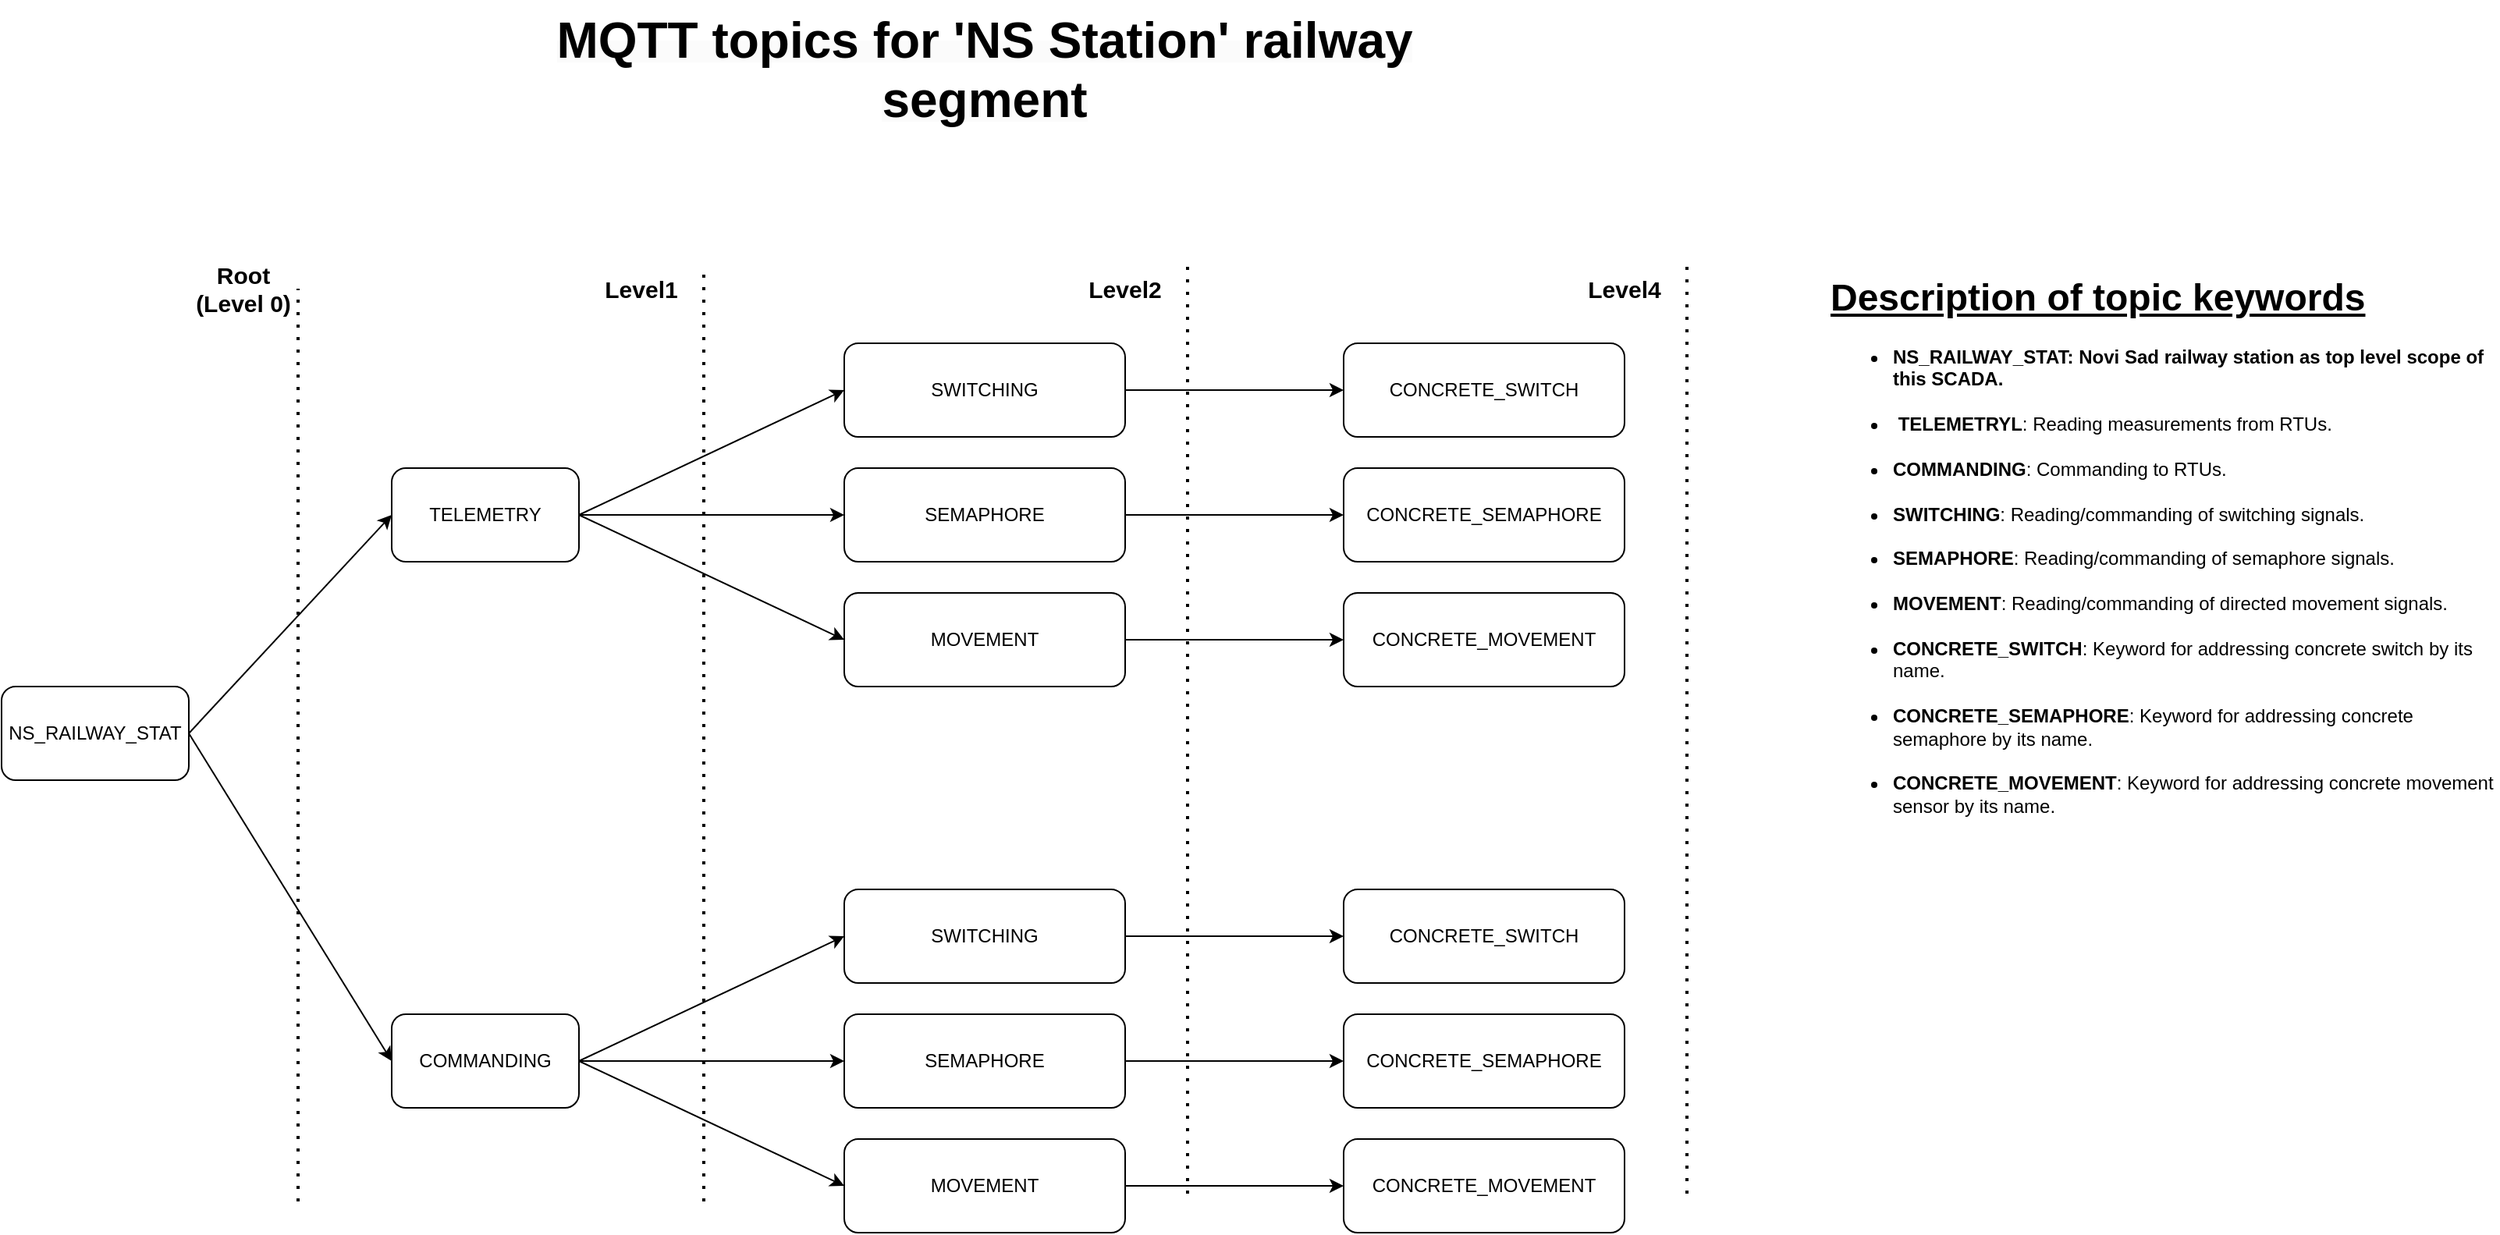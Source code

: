 <mxfile version="24.0.6" type="device">
  <diagram name="Page-1" id="10a91c8b-09ff-31b1-d368-03940ed4cc9e">
    <mxGraphModel dx="2534" dy="1630" grid="1" gridSize="10" guides="1" tooltips="1" connect="1" arrows="1" fold="1" page="1" pageScale="1" pageWidth="1100" pageHeight="850" background="none" math="0" shadow="0">
      <root>
        <mxCell id="0" />
        <mxCell id="1" parent="0" />
        <mxCell id="75kIoUKkKSt9GkYsUsVq-1" value="TELEMETRY" style="rounded=1;whiteSpace=wrap;html=1;" vertex="1" parent="1">
          <mxGeometry x="60" y="170" width="120" height="60" as="geometry" />
        </mxCell>
        <mxCell id="75kIoUKkKSt9GkYsUsVq-2" value="COMMANDING" style="rounded=1;whiteSpace=wrap;html=1;" vertex="1" parent="1">
          <mxGeometry x="60" y="520" width="120" height="60" as="geometry" />
        </mxCell>
        <mxCell id="75kIoUKkKSt9GkYsUsVq-42" style="edgeStyle=orthogonalEdgeStyle;rounded=0;orthogonalLoop=1;jettySize=auto;html=1;entryX=0;entryY=0.5;entryDx=0;entryDy=0;" edge="1" parent="1" source="75kIoUKkKSt9GkYsUsVq-3" target="75kIoUKkKSt9GkYsUsVq-35">
          <mxGeometry relative="1" as="geometry" />
        </mxCell>
        <mxCell id="75kIoUKkKSt9GkYsUsVq-3" value="SWITCHING" style="rounded=1;whiteSpace=wrap;html=1;" vertex="1" parent="1">
          <mxGeometry x="350" y="90" width="180" height="60" as="geometry" />
        </mxCell>
        <mxCell id="75kIoUKkKSt9GkYsUsVq-43" style="edgeStyle=orthogonalEdgeStyle;rounded=0;orthogonalLoop=1;jettySize=auto;html=1;entryX=0;entryY=0.5;entryDx=0;entryDy=0;" edge="1" parent="1" source="75kIoUKkKSt9GkYsUsVq-4" target="75kIoUKkKSt9GkYsUsVq-36">
          <mxGeometry relative="1" as="geometry" />
        </mxCell>
        <mxCell id="75kIoUKkKSt9GkYsUsVq-4" value="SEMAPHORE" style="rounded=1;whiteSpace=wrap;html=1;" vertex="1" parent="1">
          <mxGeometry x="350" y="170" width="180" height="60" as="geometry" />
        </mxCell>
        <mxCell id="75kIoUKkKSt9GkYsUsVq-44" style="edgeStyle=orthogonalEdgeStyle;rounded=0;orthogonalLoop=1;jettySize=auto;html=1;" edge="1" parent="1" source="75kIoUKkKSt9GkYsUsVq-5" target="75kIoUKkKSt9GkYsUsVq-37">
          <mxGeometry relative="1" as="geometry" />
        </mxCell>
        <mxCell id="75kIoUKkKSt9GkYsUsVq-5" value="MOVEMENT" style="rounded=1;whiteSpace=wrap;html=1;" vertex="1" parent="1">
          <mxGeometry x="350" y="250" width="180" height="60" as="geometry" />
        </mxCell>
        <mxCell id="75kIoUKkKSt9GkYsUsVq-7" value="" style="endArrow=classic;html=1;rounded=0;exitX=1;exitY=0.5;exitDx=0;exitDy=0;entryX=0;entryY=0.5;entryDx=0;entryDy=0;" edge="1" parent="1" source="75kIoUKkKSt9GkYsUsVq-1" target="75kIoUKkKSt9GkYsUsVq-3">
          <mxGeometry width="50" height="50" relative="1" as="geometry">
            <mxPoint x="270" y="240" as="sourcePoint" />
            <mxPoint x="320" y="190" as="targetPoint" />
          </mxGeometry>
        </mxCell>
        <mxCell id="75kIoUKkKSt9GkYsUsVq-8" value="" style="endArrow=classic;html=1;rounded=0;exitX=1;exitY=0.5;exitDx=0;exitDy=0;entryX=0;entryY=0.5;entryDx=0;entryDy=0;" edge="1" parent="1" source="75kIoUKkKSt9GkYsUsVq-1" target="75kIoUKkKSt9GkYsUsVq-4">
          <mxGeometry width="50" height="50" relative="1" as="geometry">
            <mxPoint x="350" y="450" as="sourcePoint" />
            <mxPoint x="400" y="400" as="targetPoint" />
          </mxGeometry>
        </mxCell>
        <mxCell id="75kIoUKkKSt9GkYsUsVq-9" value="" style="endArrow=classic;html=1;rounded=0;exitX=1;exitY=0.5;exitDx=0;exitDy=0;entryX=0;entryY=0.5;entryDx=0;entryDy=0;" edge="1" parent="1" source="75kIoUKkKSt9GkYsUsVq-1" target="75kIoUKkKSt9GkYsUsVq-5">
          <mxGeometry width="50" height="50" relative="1" as="geometry">
            <mxPoint x="350" y="440" as="sourcePoint" />
            <mxPoint x="400" y="390" as="targetPoint" />
          </mxGeometry>
        </mxCell>
        <mxCell id="75kIoUKkKSt9GkYsUsVq-12" value="" style="endArrow=none;dashed=1;html=1;dashPattern=1 3;strokeWidth=2;rounded=0;" edge="1" parent="1">
          <mxGeometry width="50" height="50" relative="1" as="geometry">
            <mxPoint x="260" y="640" as="sourcePoint" />
            <mxPoint x="260" y="40" as="targetPoint" />
          </mxGeometry>
        </mxCell>
        <mxCell id="75kIoUKkKSt9GkYsUsVq-14" value="NS_RAILWAY_STAT" style="rounded=1;whiteSpace=wrap;html=1;" vertex="1" parent="1">
          <mxGeometry x="-190" y="310" width="120" height="60" as="geometry" />
        </mxCell>
        <mxCell id="75kIoUKkKSt9GkYsUsVq-15" value="" style="endArrow=none;dashed=1;html=1;dashPattern=1 3;strokeWidth=2;rounded=0;entryX=1;entryY=0.5;entryDx=0;entryDy=0;" edge="1" parent="1" target="75kIoUKkKSt9GkYsUsVq-17">
          <mxGeometry width="50" height="50" relative="1" as="geometry">
            <mxPoint y="640" as="sourcePoint" />
            <mxPoint x="-1" y="10" as="targetPoint" />
          </mxGeometry>
        </mxCell>
        <mxCell id="75kIoUKkKSt9GkYsUsVq-17" value="&lt;b&gt;&lt;font style=&quot;font-size: 15px;&quot;&gt;Root (Level 0)&lt;/font&gt;&lt;/b&gt;" style="text;html=1;align=center;verticalAlign=middle;whiteSpace=wrap;rounded=0;" vertex="1" parent="1">
          <mxGeometry x="-70" y="40" width="70" height="30" as="geometry" />
        </mxCell>
        <mxCell id="75kIoUKkKSt9GkYsUsVq-19" value="" style="endArrow=classic;html=1;rounded=0;exitX=1;exitY=0.5;exitDx=0;exitDy=0;entryX=0;entryY=0.5;entryDx=0;entryDy=0;" edge="1" parent="1" source="75kIoUKkKSt9GkYsUsVq-14" target="75kIoUKkKSt9GkYsUsVq-1">
          <mxGeometry width="50" height="50" relative="1" as="geometry">
            <mxPoint x="-60" y="350" as="sourcePoint" />
            <mxPoint x="110" y="270" as="targetPoint" />
          </mxGeometry>
        </mxCell>
        <mxCell id="75kIoUKkKSt9GkYsUsVq-20" value="" style="endArrow=classic;html=1;rounded=0;exitX=1;exitY=0.5;exitDx=0;exitDy=0;entryX=0;entryY=0.5;entryDx=0;entryDy=0;" edge="1" parent="1" source="75kIoUKkKSt9GkYsUsVq-14" target="75kIoUKkKSt9GkYsUsVq-2">
          <mxGeometry width="50" height="50" relative="1" as="geometry">
            <mxPoint x="-60" y="350" as="sourcePoint" />
            <mxPoint x="70" y="210" as="targetPoint" />
          </mxGeometry>
        </mxCell>
        <mxCell id="75kIoUKkKSt9GkYsUsVq-21" value="&lt;b&gt;&lt;font style=&quot;font-size: 15px;&quot;&gt;Level1&lt;/font&gt;&lt;/b&gt;" style="text;html=1;align=center;verticalAlign=middle;whiteSpace=wrap;rounded=0;" vertex="1" parent="1">
          <mxGeometry x="190" y="40" width="60" height="30" as="geometry" />
        </mxCell>
        <mxCell id="75kIoUKkKSt9GkYsUsVq-22" value="" style="endArrow=none;dashed=1;html=1;dashPattern=1 3;strokeWidth=2;rounded=0;" edge="1" parent="1">
          <mxGeometry width="50" height="50" relative="1" as="geometry">
            <mxPoint x="570" y="635" as="sourcePoint" />
            <mxPoint x="570" y="40" as="targetPoint" />
          </mxGeometry>
        </mxCell>
        <mxCell id="75kIoUKkKSt9GkYsUsVq-23" value="&lt;b&gt;&lt;font style=&quot;font-size: 15px;&quot;&gt;Level2&lt;/font&gt;&lt;/b&gt;" style="text;html=1;align=center;verticalAlign=middle;whiteSpace=wrap;rounded=0;" vertex="1" parent="1">
          <mxGeometry x="500" y="40" width="60" height="30" as="geometry" />
        </mxCell>
        <mxCell id="75kIoUKkKSt9GkYsUsVq-35" value="CONCRETE_SWITCH" style="rounded=1;whiteSpace=wrap;html=1;" vertex="1" parent="1">
          <mxGeometry x="670" y="90" width="180" height="60" as="geometry" />
        </mxCell>
        <mxCell id="75kIoUKkKSt9GkYsUsVq-36" value="CONCRETE_SEMAPHORE" style="rounded=1;whiteSpace=wrap;html=1;" vertex="1" parent="1">
          <mxGeometry x="670" y="170" width="180" height="60" as="geometry" />
        </mxCell>
        <mxCell id="75kIoUKkKSt9GkYsUsVq-37" value="CONCRETE_MOVEMENT" style="rounded=1;whiteSpace=wrap;html=1;" vertex="1" parent="1">
          <mxGeometry x="670" y="250" width="180" height="60" as="geometry" />
        </mxCell>
        <mxCell id="75kIoUKkKSt9GkYsUsVq-45" style="edgeStyle=orthogonalEdgeStyle;rounded=0;orthogonalLoop=1;jettySize=auto;html=1;entryX=0;entryY=0.5;entryDx=0;entryDy=0;" edge="1" parent="1" source="75kIoUKkKSt9GkYsUsVq-46" target="75kIoUKkKSt9GkYsUsVq-51">
          <mxGeometry relative="1" as="geometry" />
        </mxCell>
        <mxCell id="75kIoUKkKSt9GkYsUsVq-46" value="SWITCHING" style="rounded=1;whiteSpace=wrap;html=1;" vertex="1" parent="1">
          <mxGeometry x="350" y="440" width="180" height="60" as="geometry" />
        </mxCell>
        <mxCell id="75kIoUKkKSt9GkYsUsVq-47" style="edgeStyle=orthogonalEdgeStyle;rounded=0;orthogonalLoop=1;jettySize=auto;html=1;entryX=0;entryY=0.5;entryDx=0;entryDy=0;" edge="1" parent="1" source="75kIoUKkKSt9GkYsUsVq-48" target="75kIoUKkKSt9GkYsUsVq-52">
          <mxGeometry relative="1" as="geometry" />
        </mxCell>
        <mxCell id="75kIoUKkKSt9GkYsUsVq-48" value="SEMAPHORE" style="rounded=1;whiteSpace=wrap;html=1;" vertex="1" parent="1">
          <mxGeometry x="350" y="520" width="180" height="60" as="geometry" />
        </mxCell>
        <mxCell id="75kIoUKkKSt9GkYsUsVq-49" style="edgeStyle=orthogonalEdgeStyle;rounded=0;orthogonalLoop=1;jettySize=auto;html=1;" edge="1" parent="1" source="75kIoUKkKSt9GkYsUsVq-50" target="75kIoUKkKSt9GkYsUsVq-53">
          <mxGeometry relative="1" as="geometry" />
        </mxCell>
        <mxCell id="75kIoUKkKSt9GkYsUsVq-50" value="MOVEMENT" style="rounded=1;whiteSpace=wrap;html=1;" vertex="1" parent="1">
          <mxGeometry x="350" y="600" width="180" height="60" as="geometry" />
        </mxCell>
        <mxCell id="75kIoUKkKSt9GkYsUsVq-51" value="CONCRETE_SWITCH" style="rounded=1;whiteSpace=wrap;html=1;" vertex="1" parent="1">
          <mxGeometry x="670" y="440" width="180" height="60" as="geometry" />
        </mxCell>
        <mxCell id="75kIoUKkKSt9GkYsUsVq-52" value="CONCRETE_SEMAPHORE" style="rounded=1;whiteSpace=wrap;html=1;" vertex="1" parent="1">
          <mxGeometry x="670" y="520" width="180" height="60" as="geometry" />
        </mxCell>
        <mxCell id="75kIoUKkKSt9GkYsUsVq-53" value="CONCRETE_MOVEMENT" style="rounded=1;whiteSpace=wrap;html=1;" vertex="1" parent="1">
          <mxGeometry x="670" y="600" width="180" height="60" as="geometry" />
        </mxCell>
        <mxCell id="75kIoUKkKSt9GkYsUsVq-54" value="" style="endArrow=classic;html=1;rounded=0;exitX=1;exitY=0.5;exitDx=0;exitDy=0;entryX=0;entryY=0.5;entryDx=0;entryDy=0;" edge="1" parent="1">
          <mxGeometry width="50" height="50" relative="1" as="geometry">
            <mxPoint x="180" y="550" as="sourcePoint" />
            <mxPoint x="350" y="470" as="targetPoint" />
          </mxGeometry>
        </mxCell>
        <mxCell id="75kIoUKkKSt9GkYsUsVq-55" value="" style="endArrow=classic;html=1;rounded=0;exitX=1;exitY=0.5;exitDx=0;exitDy=0;entryX=0;entryY=0.5;entryDx=0;entryDy=0;" edge="1" parent="1">
          <mxGeometry width="50" height="50" relative="1" as="geometry">
            <mxPoint x="180" y="550" as="sourcePoint" />
            <mxPoint x="350" y="550" as="targetPoint" />
          </mxGeometry>
        </mxCell>
        <mxCell id="75kIoUKkKSt9GkYsUsVq-56" value="" style="endArrow=classic;html=1;rounded=0;exitX=1;exitY=0.5;exitDx=0;exitDy=0;entryX=0;entryY=0.5;entryDx=0;entryDy=0;" edge="1" parent="1">
          <mxGeometry width="50" height="50" relative="1" as="geometry">
            <mxPoint x="180" y="550" as="sourcePoint" />
            <mxPoint x="350" y="630" as="targetPoint" />
          </mxGeometry>
        </mxCell>
        <mxCell id="75kIoUKkKSt9GkYsUsVq-57" value="" style="endArrow=none;dashed=1;html=1;dashPattern=1 3;strokeWidth=2;rounded=0;" edge="1" parent="1">
          <mxGeometry width="50" height="50" relative="1" as="geometry">
            <mxPoint x="890" y="635" as="sourcePoint" />
            <mxPoint x="890" y="40" as="targetPoint" />
          </mxGeometry>
        </mxCell>
        <mxCell id="75kIoUKkKSt9GkYsUsVq-58" value="&lt;b&gt;&lt;font style=&quot;font-size: 15px;&quot;&gt;Level4&lt;/font&gt;&lt;/b&gt;" style="text;html=1;align=center;verticalAlign=middle;whiteSpace=wrap;rounded=0;" vertex="1" parent="1">
          <mxGeometry x="820" y="40" width="60" height="30" as="geometry" />
        </mxCell>
        <mxCell id="75kIoUKkKSt9GkYsUsVq-59" value="&lt;b style=&quot;color: rgb(0, 0, 0); font-family: Helvetica; font-style: normal; font-variant-ligatures: normal; font-variant-caps: normal; letter-spacing: normal; orphans: 2; text-indent: 0px; text-transform: none; widows: 2; word-spacing: 0px; -webkit-text-stroke-width: 0px; white-space: normal; background-color: rgb(251, 251, 251); text-decoration-thickness: initial; text-decoration-style: initial; text-decoration-color: initial;&quot;&gt;&lt;font style=&quot;font-size: 32px;&quot;&gt;MQTT topics for &#39;NS Station&#39; railway segment&lt;/font&gt;&lt;/b&gt;" style="text;whiteSpace=wrap;html=1;align=center;" vertex="1" parent="1">
          <mxGeometry x="160" y="-130" width="560" height="120" as="geometry" />
        </mxCell>
        <mxCell id="75kIoUKkKSt9GkYsUsVq-65" value="&lt;h1 style=&quot;margin-top: 0px;&quot;&gt;&lt;u style=&quot;&quot;&gt;Description of topic keywords&lt;/u&gt;&lt;/h1&gt;&lt;p style=&quot;font-size: 14px;&quot;&gt;&lt;/p&gt;&lt;ul&gt;&lt;li&gt;&lt;span style=&quot;font-size: 12px; text-align: center;&quot;&gt;&lt;b&gt;NS_RAILWAY_STAT: Novi Sad railway station as top level scope of this SCADA.&lt;br&gt;&lt;br&gt;&lt;/b&gt;&lt;/span&gt;&lt;/li&gt;&lt;li&gt;&lt;span style=&quot;font-size: 12px; text-align: center;&quot;&gt;&lt;b&gt;&amp;nbsp;&lt;/b&gt;&lt;/span&gt;&lt;b&gt;TELEMETRYL&lt;/b&gt;: Reading measurements from RTUs.&lt;br&gt;&lt;br&gt;&lt;/li&gt;&lt;li&gt;&lt;span style=&quot;text-align: center;&quot;&gt;&lt;b&gt;COMMANDING&lt;/b&gt;:&amp;nbsp;Commanding to RTUs.&lt;br&gt;&lt;/span&gt;&lt;br&gt;&lt;/li&gt;&lt;li&gt;&lt;b&gt;SWITCHING&lt;/b&gt;: Reading/commanding of switching signals.&amp;nbsp;&lt;br&gt;&lt;br&gt;&lt;/li&gt;&lt;li&gt;&lt;b&gt;SEMAPHORE&lt;/b&gt;: Reading/commanding of semaphore signals.&lt;br&gt;&lt;br&gt;&lt;/li&gt;&lt;li&gt;&lt;b&gt;MOVEMENT&lt;/b&gt;: Reading/commanding of directed movement signals.&lt;br&gt;&lt;br&gt;&lt;/li&gt;&lt;li&gt;&lt;b&gt;CONCRETE_SWITCH&lt;/b&gt;: Keyword for addressing concrete switch by its name.&lt;br&gt;&lt;br&gt;&lt;/li&gt;&lt;li&gt;&lt;b&gt;CONCRETE_SEMAPHORE&lt;/b&gt;: Keyword for addressing concrete semaphore&amp;nbsp;by its name.&lt;br&gt;&lt;br&gt;&lt;/li&gt;&lt;li&gt;&lt;b&gt;CONCRETE_MOVEMENT&lt;/b&gt;: Keyword for addressing concrete movement sensor by its name.&lt;br&gt;&lt;/li&gt;&lt;/ul&gt;&lt;p&gt;&lt;/p&gt;" style="text;html=1;whiteSpace=wrap;overflow=hidden;rounded=0;" vertex="1" parent="1">
          <mxGeometry x="980" y="40" width="430" height="380" as="geometry" />
        </mxCell>
      </root>
    </mxGraphModel>
  </diagram>
</mxfile>
